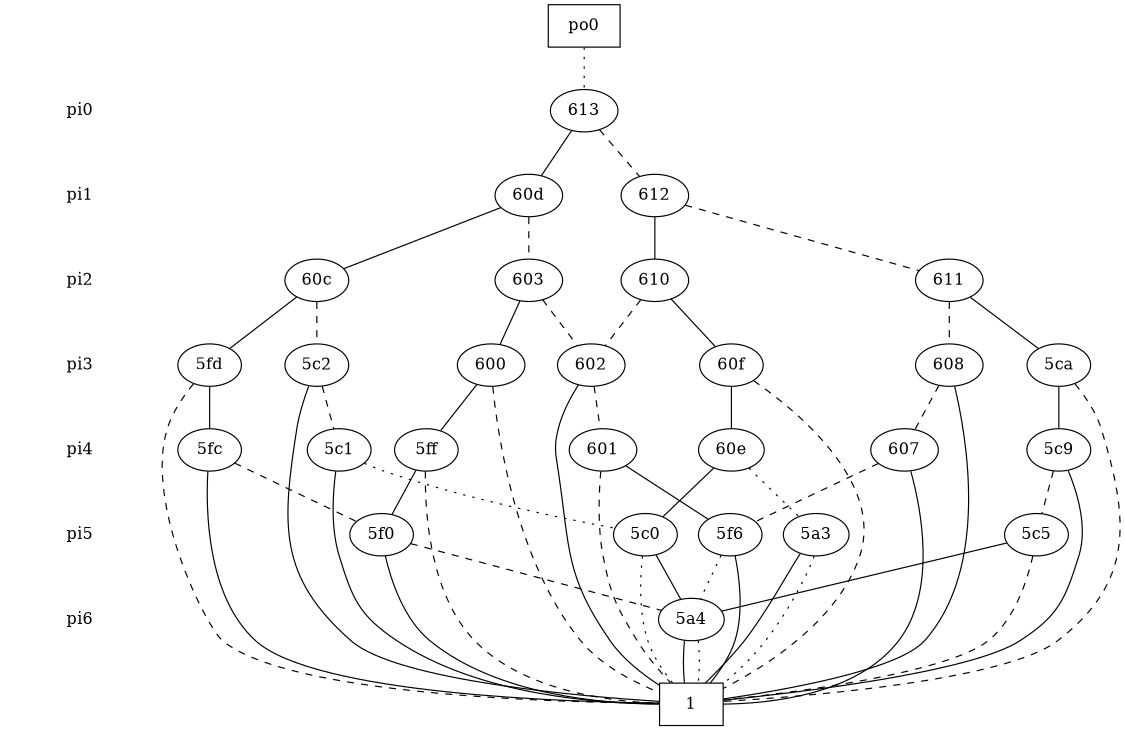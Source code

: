 digraph "DD" {
size = "7.5,10"
center = true;
edge [dir = none];
{ node [shape = plaintext];
  edge [style = invis];
  "CONST NODES" [style = invis];
" pi0 " -> " pi1 " -> " pi2 " -> " pi3 " -> " pi4 " -> " pi5 " -> " pi6 " -> "CONST NODES"; 
}
{ rank = same; node [shape = box]; edge [style = invis];
"  po0  "; }
{ rank = same; " pi0 ";
"613";
}
{ rank = same; " pi1 ";
"612";
"60d";
}
{ rank = same; " pi2 ";
"60c";
"610";
"603";
"611";
}
{ rank = same; " pi3 ";
"5fd";
"5c2";
"60f";
"602";
"608";
"5ca";
"600";
}
{ rank = same; " pi4 ";
"5ff";
"5c1";
"601";
"5c9";
"60e";
"5fc";
"607";
}
{ rank = same; " pi5 ";
"5a3";
"5c5";
"5c0";
"5f6";
"5f0";
}
{ rank = same; " pi6 ";
"5a4";
}
{ rank = same; "CONST NODES";
{ node [shape = box]; "59a";
}
}
"  po0  " -> "613" [style = dotted];
"613" -> "60d";
"613" -> "612" [style = dashed];
"612" -> "610";
"612" -> "611" [style = dashed];
"60d" -> "60c";
"60d" -> "603" [style = dashed];
"60c" -> "5fd";
"60c" -> "5c2" [style = dashed];
"610" -> "60f";
"610" -> "602" [style = dashed];
"603" -> "600";
"603" -> "602" [style = dashed];
"611" -> "5ca";
"611" -> "608" [style = dashed];
"5fd" -> "5fc";
"5fd" -> "59a" [style = dashed];
"5c2" -> "59a";
"5c2" -> "5c1" [style = dashed];
"60f" -> "60e";
"60f" -> "59a" [style = dashed];
"602" -> "59a";
"602" -> "601" [style = dashed];
"608" -> "59a";
"608" -> "607" [style = dashed];
"5ca" -> "5c9";
"5ca" -> "59a" [style = dashed];
"600" -> "5ff";
"600" -> "59a" [style = dashed];
"5ff" -> "5f0";
"5ff" -> "59a" [style = dashed];
"5c1" -> "59a";
"5c1" -> "5c0" [style = dotted];
"601" -> "5f6";
"601" -> "59a" [style = dashed];
"5c9" -> "59a";
"5c9" -> "5c5" [style = dashed];
"60e" -> "5c0";
"60e" -> "5a3" [style = dotted];
"5fc" -> "59a";
"5fc" -> "5f0" [style = dashed];
"607" -> "59a";
"607" -> "5f6" [style = dashed];
"5a3" -> "59a";
"5a3" -> "59a" [style = dotted];
"5c5" -> "5a4";
"5c5" -> "59a" [style = dashed];
"5c0" -> "5a4";
"5c0" -> "59a" [style = dotted];
"5f6" -> "59a";
"5f6" -> "5a4" [style = dotted];
"5f0" -> "59a";
"5f0" -> "5a4" [style = dashed];
"5a4" -> "59a";
"5a4" -> "59a" [style = dotted];
"59a" [label = "1"];
}
